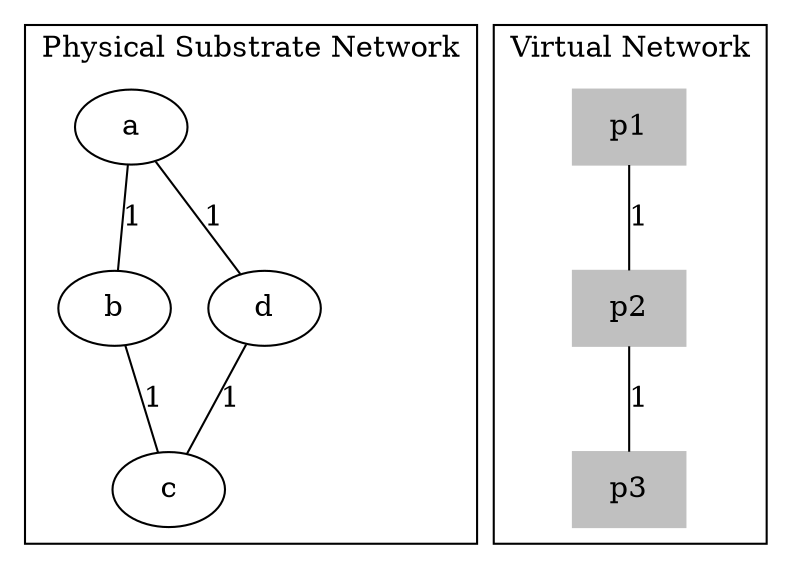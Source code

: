 Graph example {
  center=true;
  subgraph cluster_substrate{
    label="Physical Substrate Network";
    {rank=1;
    a
      }
    {rank=same; b; d}
    c;
  }

  a -- b [label="1"]
  b -- c [label="1"]
  c -- d [label="1"]
  d -- a [label="1"]

  
  subgraph cluster_virtual {
    label="Virtual Network";
    node [shape=box,style=filled,color=grey]
    {p1; p2; p3;}
  }
  p1 -- p2 [label="1"]
  p2 -- p3 [label="1"]
}

